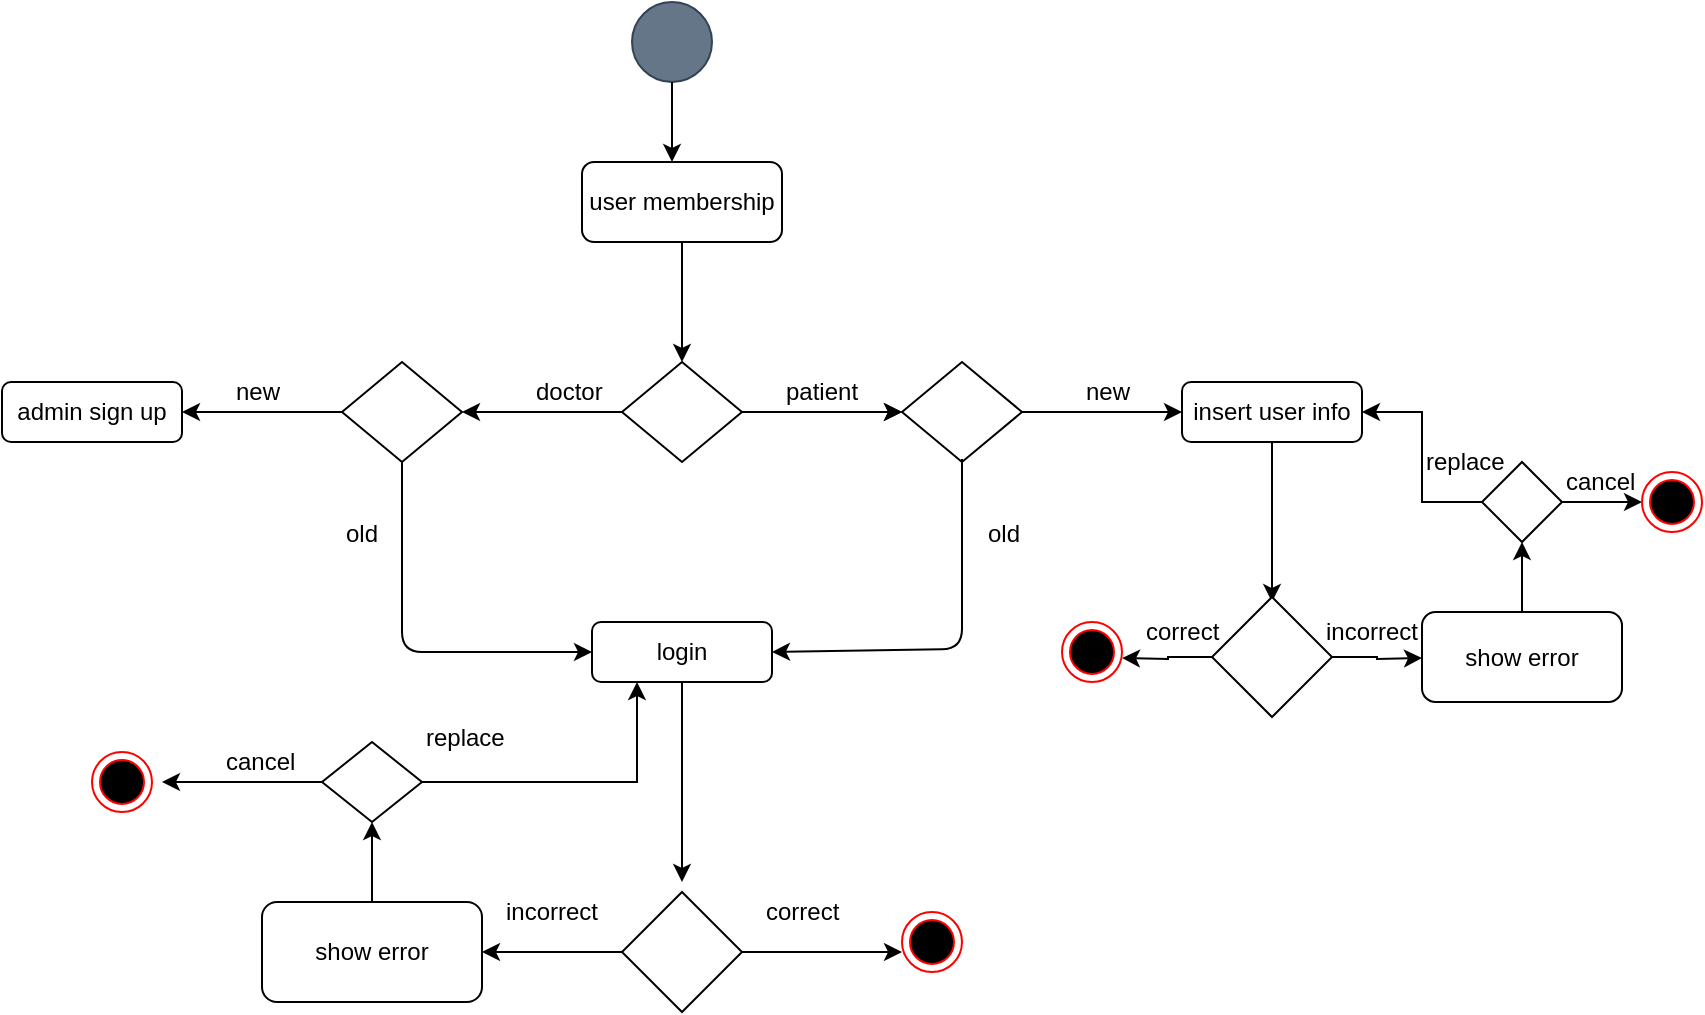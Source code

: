 <mxfile version="12.2.3" type="device" pages="1"><diagram id="gXvMr98Oorl9PwKhdUrG" name="Page-1"><mxGraphModel dx="768" dy="406" grid="1" gridSize="10" guides="1" tooltips="1" connect="1" arrows="1" fold="1" page="1" pageScale="1" pageWidth="850" pageHeight="1100" math="0" shadow="0"><root><mxCell id="0"/><mxCell id="1" parent="0"/><mxCell id="Rd9gc71S0O8bKGC8B3Nm-1" value="" style="ellipse;whiteSpace=wrap;html=1;aspect=fixed;fillColor=#647687;strokeColor=#314354;fontColor=#ffffff;" parent="1" vertex="1"><mxGeometry x="345" y="50" width="40" height="40" as="geometry"/></mxCell><mxCell id="Rd9gc71S0O8bKGC8B3Nm-2" value="" style="endArrow=classic;html=1;exitX=0.5;exitY=1;exitDx=0;exitDy=0;" parent="1" source="Rd9gc71S0O8bKGC8B3Nm-1" edge="1"><mxGeometry width="50" height="50" relative="1" as="geometry"><mxPoint x="360" y="130" as="sourcePoint"/><mxPoint x="365" y="130" as="targetPoint"/></mxGeometry></mxCell><mxCell id="Rd9gc71S0O8bKGC8B3Nm-9" value="" style="edgeStyle=orthogonalEdgeStyle;rounded=0;orthogonalLoop=1;jettySize=auto;html=1;" parent="1" source="Rd9gc71S0O8bKGC8B3Nm-3" edge="1"><mxGeometry relative="1" as="geometry"><mxPoint x="370" y="230" as="targetPoint"/></mxGeometry></mxCell><mxCell id="Rd9gc71S0O8bKGC8B3Nm-3" value="user membership&lt;br&gt;" style="rounded=1;whiteSpace=wrap;html=1;" parent="1" vertex="1"><mxGeometry x="320" y="130" width="100" height="40" as="geometry"/></mxCell><mxCell id="Rd9gc71S0O8bKGC8B3Nm-13" value="" style="edgeStyle=orthogonalEdgeStyle;rounded=0;orthogonalLoop=1;jettySize=auto;html=1;" parent="1" source="Rd9gc71S0O8bKGC8B3Nm-10" edge="1"><mxGeometry relative="1" as="geometry"><mxPoint x="480" y="255" as="targetPoint"/></mxGeometry></mxCell><mxCell id="Rd9gc71S0O8bKGC8B3Nm-15" value="" style="edgeStyle=orthogonalEdgeStyle;rounded=0;orthogonalLoop=1;jettySize=auto;html=1;" parent="1" source="Rd9gc71S0O8bKGC8B3Nm-10" edge="1"><mxGeometry relative="1" as="geometry"><mxPoint x="260" y="255" as="targetPoint"/></mxGeometry></mxCell><mxCell id="Rd9gc71S0O8bKGC8B3Nm-27" value="" style="edgeStyle=orthogonalEdgeStyle;rounded=0;orthogonalLoop=1;jettySize=auto;html=1;" parent="1" source="Rd9gc71S0O8bKGC8B3Nm-10" target="Rd9gc71S0O8bKGC8B3Nm-26" edge="1"><mxGeometry relative="1" as="geometry"/></mxCell><mxCell id="Rd9gc71S0O8bKGC8B3Nm-10" value="" style="rhombus;whiteSpace=wrap;html=1;" parent="1" vertex="1"><mxGeometry x="340" y="230" width="60" height="50" as="geometry"/></mxCell><mxCell id="Rd9gc71S0O8bKGC8B3Nm-29" value="" style="edgeStyle=orthogonalEdgeStyle;rounded=0;orthogonalLoop=1;jettySize=auto;html=1;" parent="1" source="Rd9gc71S0O8bKGC8B3Nm-26" edge="1"><mxGeometry relative="1" as="geometry"><mxPoint x="620" y="255" as="targetPoint"/></mxGeometry></mxCell><mxCell id="Rd9gc71S0O8bKGC8B3Nm-26" value="" style="rhombus;whiteSpace=wrap;html=1;" parent="1" vertex="1"><mxGeometry x="480" y="230" width="60" height="50" as="geometry"/></mxCell><mxCell id="Rd9gc71S0O8bKGC8B3Nm-18" value="doctor" style="text;html=1;resizable=0;points=[];autosize=1;align=left;verticalAlign=top;spacingTop=-4;" parent="1" vertex="1"><mxGeometry x="295" y="235" width="50" height="20" as="geometry"/></mxCell><mxCell id="Rd9gc71S0O8bKGC8B3Nm-22" value="patient" style="text;html=1;resizable=0;points=[];autosize=1;align=left;verticalAlign=top;spacingTop=-4;" parent="1" vertex="1"><mxGeometry x="420" y="235" width="50" height="20" as="geometry"/></mxCell><mxCell id="Rd9gc71S0O8bKGC8B3Nm-32" value="new" style="text;html=1;resizable=0;points=[];autosize=1;align=left;verticalAlign=top;spacingTop=-4;" parent="1" vertex="1"><mxGeometry x="570" y="235" width="40" height="20" as="geometry"/></mxCell><mxCell id="Rd9gc71S0O8bKGC8B3Nm-33" value="old" style="text;html=1;resizable=0;points=[];autosize=1;align=left;verticalAlign=top;spacingTop=-4;" parent="1" vertex="1"><mxGeometry x="521" y="306" width="30" height="20" as="geometry"/></mxCell><mxCell id="GV56Gcg2_ZGGCcnO4X84-38" value="" style="edgeStyle=orthogonalEdgeStyle;rounded=0;orthogonalLoop=1;jettySize=auto;html=1;" parent="1" source="Rd9gc71S0O8bKGC8B3Nm-35" edge="1"><mxGeometry relative="1" as="geometry"><mxPoint x="665" y="350" as="targetPoint"/></mxGeometry></mxCell><mxCell id="Rd9gc71S0O8bKGC8B3Nm-35" value="insert user info" style="rounded=1;whiteSpace=wrap;html=1;" parent="1" vertex="1"><mxGeometry x="620" y="240" width="90" height="30" as="geometry"/></mxCell><mxCell id="Rd9gc71S0O8bKGC8B3Nm-43" value="" style="edgeStyle=orthogonalEdgeStyle;rounded=0;orthogonalLoop=1;jettySize=auto;html=1;" parent="1" source="Rd9gc71S0O8bKGC8B3Nm-39" edge="1"><mxGeometry relative="1" as="geometry"><mxPoint x="120" y="255" as="targetPoint"/></mxGeometry></mxCell><mxCell id="Rd9gc71S0O8bKGC8B3Nm-39" value="" style="rhombus;whiteSpace=wrap;html=1;" parent="1" vertex="1"><mxGeometry x="200" y="230" width="60" height="50" as="geometry"/></mxCell><mxCell id="GV56Gcg2_ZGGCcnO4X84-17" value="" style="edgeStyle=orthogonalEdgeStyle;rounded=0;orthogonalLoop=1;jettySize=auto;html=1;" parent="1" source="Rd9gc71S0O8bKGC8B3Nm-44" edge="1"><mxGeometry relative="1" as="geometry"><mxPoint x="370" y="490" as="targetPoint"/></mxGeometry></mxCell><mxCell id="Rd9gc71S0O8bKGC8B3Nm-44" value="login" style="rounded=1;whiteSpace=wrap;html=1;" parent="1" vertex="1"><mxGeometry x="325" y="360" width="90" height="30" as="geometry"/></mxCell><mxCell id="Rd9gc71S0O8bKGC8B3Nm-45" value="admin sign up" style="rounded=1;whiteSpace=wrap;html=1;" parent="1" vertex="1"><mxGeometry x="30" y="240" width="90" height="30" as="geometry"/></mxCell><mxCell id="Rd9gc71S0O8bKGC8B3Nm-46" value="new" style="text;html=1;resizable=0;points=[];autosize=1;align=left;verticalAlign=top;spacingTop=-4;" parent="1" vertex="1"><mxGeometry x="145" y="235" width="40" height="20" as="geometry"/></mxCell><mxCell id="Rd9gc71S0O8bKGC8B3Nm-47" value="old" style="text;html=1;resizable=0;points=[];autosize=1;align=left;verticalAlign=top;spacingTop=-4;" parent="1" vertex="1"><mxGeometry x="200" y="306" width="30" height="20" as="geometry"/></mxCell><mxCell id="Rd9gc71S0O8bKGC8B3Nm-48" value="" style="endArrow=classic;html=1;exitX=0.5;exitY=1;exitDx=0;exitDy=0;entryX=0;entryY=0.5;entryDx=0;entryDy=0;" parent="1" source="Rd9gc71S0O8bKGC8B3Nm-39" target="Rd9gc71S0O8bKGC8B3Nm-44" edge="1"><mxGeometry width="50" height="50" relative="1" as="geometry"><mxPoint x="245" y="341" as="sourcePoint"/><mxPoint x="295" y="291" as="targetPoint"/><Array as="points"><mxPoint x="230" y="375"/></Array></mxGeometry></mxCell><mxCell id="Rd9gc71S0O8bKGC8B3Nm-49" value="" style="endArrow=classic;html=1;exitX=0.5;exitY=1;exitDx=0;exitDy=0;entryX=1;entryY=0.5;entryDx=0;entryDy=0;" parent="1" target="Rd9gc71S0O8bKGC8B3Nm-44" edge="1"><mxGeometry width="50" height="50" relative="1" as="geometry"><mxPoint x="510" y="278.5" as="sourcePoint"/><mxPoint x="605" y="373.5" as="targetPoint"/><Array as="points"><mxPoint x="510" y="373.5"/></Array></mxGeometry></mxCell><mxCell id="GV56Gcg2_ZGGCcnO4X84-20" value="" style="edgeStyle=orthogonalEdgeStyle;rounded=0;orthogonalLoop=1;jettySize=auto;html=1;" parent="1" source="GV56Gcg2_ZGGCcnO4X84-3" edge="1"><mxGeometry relative="1" as="geometry"><mxPoint x="480" y="525" as="targetPoint"/></mxGeometry></mxCell><mxCell id="_zm8hFs0wpPJlbxx5LUq-1" value="" style="edgeStyle=orthogonalEdgeStyle;rounded=0;orthogonalLoop=1;jettySize=auto;html=1;" edge="1" parent="1" source="GV56Gcg2_ZGGCcnO4X84-3" target="GV56Gcg2_ZGGCcnO4X84-12"><mxGeometry relative="1" as="geometry"/></mxCell><mxCell id="GV56Gcg2_ZGGCcnO4X84-3" value="" style="rhombus;whiteSpace=wrap;html=1;" parent="1" vertex="1"><mxGeometry x="340" y="495" width="60" height="60" as="geometry"/></mxCell><mxCell id="GV56Gcg2_ZGGCcnO4X84-9" value="correct" style="text;html=1;resizable=0;points=[];autosize=1;align=left;verticalAlign=top;spacingTop=-4;" parent="1" vertex="1"><mxGeometry x="410" y="495" width="50" height="20" as="geometry"/></mxCell><mxCell id="GV56Gcg2_ZGGCcnO4X84-10" value="" style="ellipse;html=1;shape=endState;fillColor=#000000;strokeColor=#ff0000;" parent="1" vertex="1"><mxGeometry x="480" y="505" width="30" height="30" as="geometry"/></mxCell><mxCell id="GV56Gcg2_ZGGCcnO4X84-11" value="incorrect" style="text;html=1;resizable=0;points=[];autosize=1;align=left;verticalAlign=top;spacingTop=-4;" parent="1" vertex="1"><mxGeometry x="280" y="495" width="60" height="20" as="geometry"/></mxCell><mxCell id="GV56Gcg2_ZGGCcnO4X84-23" value="" style="edgeStyle=orthogonalEdgeStyle;rounded=0;orthogonalLoop=1;jettySize=auto;html=1;" parent="1" source="GV56Gcg2_ZGGCcnO4X84-12" edge="1"><mxGeometry relative="1" as="geometry"><mxPoint x="215" y="460" as="targetPoint"/></mxGeometry></mxCell><mxCell id="GV56Gcg2_ZGGCcnO4X84-12" value="show error" style="rounded=1;whiteSpace=wrap;html=1;" parent="1" vertex="1"><mxGeometry x="160" y="500" width="110" height="50" as="geometry"/></mxCell><mxCell id="GV56Gcg2_ZGGCcnO4X84-26" value="" style="edgeStyle=orthogonalEdgeStyle;rounded=0;orthogonalLoop=1;jettySize=auto;html=1;" parent="1" source="GV56Gcg2_ZGGCcnO4X84-24" edge="1"><mxGeometry relative="1" as="geometry"><mxPoint x="110" y="440" as="targetPoint"/></mxGeometry></mxCell><mxCell id="_zm8hFs0wpPJlbxx5LUq-3" value="" style="edgeStyle=orthogonalEdgeStyle;rounded=0;orthogonalLoop=1;jettySize=auto;html=1;entryX=0.25;entryY=1;entryDx=0;entryDy=0;" edge="1" parent="1" source="GV56Gcg2_ZGGCcnO4X84-24" target="Rd9gc71S0O8bKGC8B3Nm-44"><mxGeometry relative="1" as="geometry"><mxPoint x="320" y="440" as="targetPoint"/></mxGeometry></mxCell><mxCell id="GV56Gcg2_ZGGCcnO4X84-24" value="" style="rhombus;whiteSpace=wrap;html=1;" parent="1" vertex="1"><mxGeometry x="190" y="420" width="50" height="40" as="geometry"/></mxCell><mxCell id="GV56Gcg2_ZGGCcnO4X84-27" value="cancel" style="text;html=1;resizable=0;points=[];autosize=1;align=left;verticalAlign=top;spacingTop=-4;" parent="1" vertex="1"><mxGeometry x="140" y="420" width="50" height="20" as="geometry"/></mxCell><mxCell id="GV56Gcg2_ZGGCcnO4X84-28" value="" style="ellipse;html=1;shape=endState;fillColor=#000000;strokeColor=#ff0000;" parent="1" vertex="1"><mxGeometry x="75" y="425" width="30" height="30" as="geometry"/></mxCell><mxCell id="GV56Gcg2_ZGGCcnO4X84-31" value="replace" style="text;html=1;resizable=0;points=[];autosize=1;align=left;verticalAlign=top;spacingTop=-4;" parent="1" vertex="1"><mxGeometry x="240" y="407.5" width="50" height="20" as="geometry"/></mxCell><mxCell id="GV56Gcg2_ZGGCcnO4X84-41" value="" style="edgeStyle=orthogonalEdgeStyle;rounded=0;orthogonalLoop=1;jettySize=auto;html=1;" parent="1" source="GV56Gcg2_ZGGCcnO4X84-39" edge="1"><mxGeometry relative="1" as="geometry"><mxPoint x="740" y="378" as="targetPoint"/></mxGeometry></mxCell><mxCell id="GV56Gcg2_ZGGCcnO4X84-44" value="" style="edgeStyle=orthogonalEdgeStyle;rounded=0;orthogonalLoop=1;jettySize=auto;html=1;" parent="1" source="GV56Gcg2_ZGGCcnO4X84-39" edge="1"><mxGeometry relative="1" as="geometry"><mxPoint x="590" y="378" as="targetPoint"/></mxGeometry></mxCell><mxCell id="GV56Gcg2_ZGGCcnO4X84-39" value="" style="rhombus;whiteSpace=wrap;html=1;" parent="1" vertex="1"><mxGeometry x="635" y="347.5" width="60" height="60" as="geometry"/></mxCell><mxCell id="GV56Gcg2_ZGGCcnO4X84-45" value="" style="ellipse;html=1;shape=endState;fillColor=#000000;strokeColor=#ff0000;" parent="1" vertex="1"><mxGeometry x="560" y="360" width="30" height="30" as="geometry"/></mxCell><mxCell id="GV56Gcg2_ZGGCcnO4X84-46" value="correct" style="text;html=1;resizable=0;points=[];autosize=1;align=left;verticalAlign=top;spacingTop=-4;" parent="1" vertex="1"><mxGeometry x="600" y="355" width="50" height="20" as="geometry"/></mxCell><mxCell id="GV56Gcg2_ZGGCcnO4X84-47" value="incorrect" style="text;html=1;resizable=0;points=[];autosize=1;align=left;verticalAlign=top;spacingTop=-4;" parent="1" vertex="1"><mxGeometry x="690" y="355" width="60" height="20" as="geometry"/></mxCell><mxCell id="GV56Gcg2_ZGGCcnO4X84-52" value="" style="edgeStyle=orthogonalEdgeStyle;rounded=0;orthogonalLoop=1;jettySize=auto;html=1;" parent="1" source="GV56Gcg2_ZGGCcnO4X84-48" edge="1"><mxGeometry relative="1" as="geometry"><mxPoint x="790" y="320" as="targetPoint"/></mxGeometry></mxCell><mxCell id="GV56Gcg2_ZGGCcnO4X84-48" value="show error" style="rounded=1;whiteSpace=wrap;html=1;" parent="1" vertex="1"><mxGeometry x="740" y="355" width="100" height="45" as="geometry"/></mxCell><mxCell id="GV56Gcg2_ZGGCcnO4X84-55" value="" style="edgeStyle=orthogonalEdgeStyle;rounded=0;orthogonalLoop=1;jettySize=auto;html=1;entryX=1;entryY=0.5;entryDx=0;entryDy=0;" parent="1" source="GV56Gcg2_ZGGCcnO4X84-53" target="Rd9gc71S0O8bKGC8B3Nm-35" edge="1"><mxGeometry relative="1" as="geometry"><mxPoint x="790" y="200" as="targetPoint"/></mxGeometry></mxCell><mxCell id="GV56Gcg2_ZGGCcnO4X84-58" value="" style="edgeStyle=orthogonalEdgeStyle;rounded=0;orthogonalLoop=1;jettySize=auto;html=1;" parent="1" source="GV56Gcg2_ZGGCcnO4X84-53" edge="1"><mxGeometry relative="1" as="geometry"><mxPoint x="850" y="300" as="targetPoint"/></mxGeometry></mxCell><mxCell id="GV56Gcg2_ZGGCcnO4X84-53" value="" style="rhombus;whiteSpace=wrap;html=1;" parent="1" vertex="1"><mxGeometry x="770" y="280" width="40" height="40" as="geometry"/></mxCell><mxCell id="GV56Gcg2_ZGGCcnO4X84-56" value="replace" style="text;html=1;resizable=0;points=[];autosize=1;align=left;verticalAlign=top;spacingTop=-4;" parent="1" vertex="1"><mxGeometry x="740" y="270" width="50" height="20" as="geometry"/></mxCell><mxCell id="GV56Gcg2_ZGGCcnO4X84-59" value="cancel" style="text;html=1;resizable=0;points=[];autosize=1;align=left;verticalAlign=top;spacingTop=-4;" parent="1" vertex="1"><mxGeometry x="810" y="280" width="50" height="20" as="geometry"/></mxCell><mxCell id="GV56Gcg2_ZGGCcnO4X84-60" value="" style="ellipse;html=1;shape=endState;fillColor=#000000;strokeColor=#ff0000;" parent="1" vertex="1"><mxGeometry x="850" y="285" width="30" height="30" as="geometry"/></mxCell></root></mxGraphModel></diagram></mxfile>